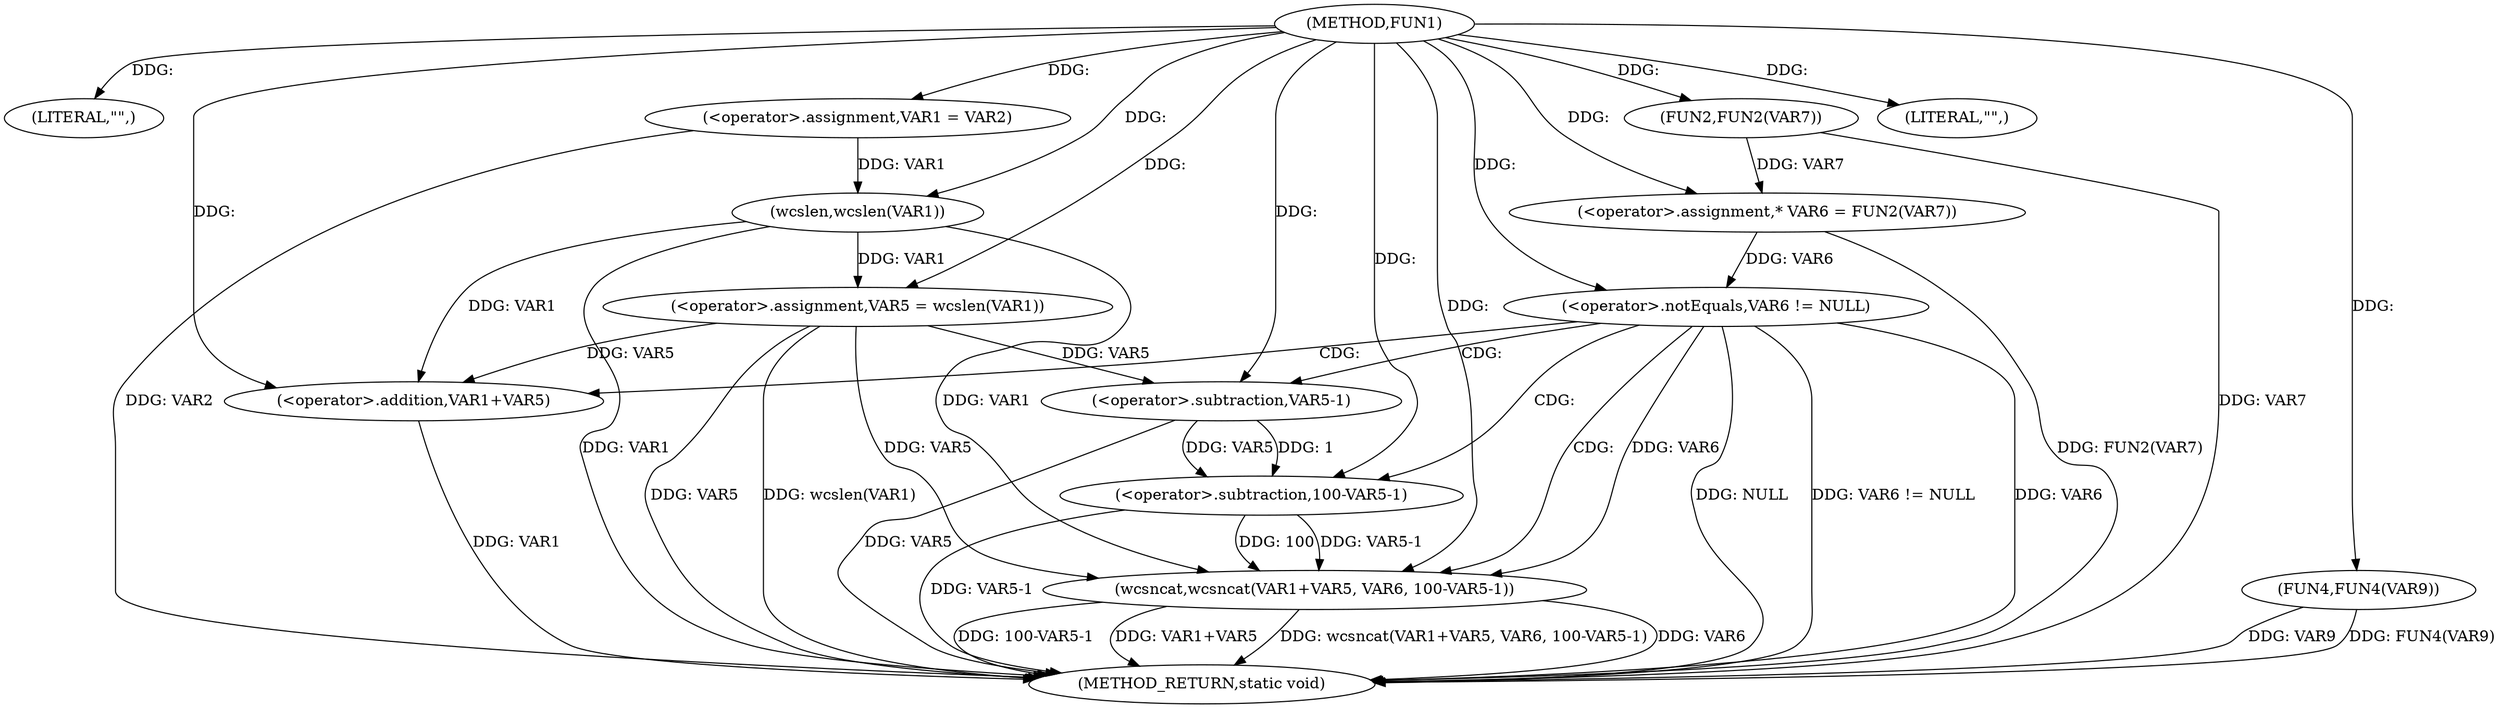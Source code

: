 digraph FUN1 {  
"1000100" [label = "(METHOD,FUN1)" ]
"1000141" [label = "(METHOD_RETURN,static void)" ]
"1000103" [label = "(LITERAL,\"\",)" ]
"1000104" [label = "(<operator>.assignment,VAR1 = VAR2)" ]
"1000111" [label = "(<operator>.assignment,VAR5 = wcslen(VAR1))" ]
"1000113" [label = "(wcslen,wcslen(VAR1))" ]
"1000116" [label = "(<operator>.assignment,* VAR6 = FUN2(VAR7))" ]
"1000118" [label = "(FUN2,FUN2(VAR7))" ]
"1000121" [label = "(<operator>.notEquals,VAR6 != NULL)" ]
"1000125" [label = "(wcsncat,wcsncat(VAR1+VAR5, VAR6, 100-VAR5-1))" ]
"1000126" [label = "(<operator>.addition,VAR1+VAR5)" ]
"1000130" [label = "(<operator>.subtraction,100-VAR5-1)" ]
"1000132" [label = "(<operator>.subtraction,VAR5-1)" ]
"1000138" [label = "(LITERAL,\"\",)" ]
"1000139" [label = "(FUN4,FUN4(VAR9))" ]
  "1000125" -> "1000141"  [ label = "DDG: wcsncat(VAR1+VAR5, VAR6, 100-VAR5-1)"] 
  "1000113" -> "1000141"  [ label = "DDG: VAR1"] 
  "1000139" -> "1000141"  [ label = "DDG: VAR9"] 
  "1000125" -> "1000141"  [ label = "DDG: VAR6"] 
  "1000121" -> "1000141"  [ label = "DDG: VAR6 != NULL"] 
  "1000126" -> "1000141"  [ label = "DDG: VAR1"] 
  "1000116" -> "1000141"  [ label = "DDG: FUN2(VAR7)"] 
  "1000111" -> "1000141"  [ label = "DDG: wcslen(VAR1)"] 
  "1000121" -> "1000141"  [ label = "DDG: VAR6"] 
  "1000118" -> "1000141"  [ label = "DDG: VAR7"] 
  "1000104" -> "1000141"  [ label = "DDG: VAR2"] 
  "1000125" -> "1000141"  [ label = "DDG: 100-VAR5-1"] 
  "1000125" -> "1000141"  [ label = "DDG: VAR1+VAR5"] 
  "1000121" -> "1000141"  [ label = "DDG: NULL"] 
  "1000130" -> "1000141"  [ label = "DDG: VAR5-1"] 
  "1000139" -> "1000141"  [ label = "DDG: FUN4(VAR9)"] 
  "1000132" -> "1000141"  [ label = "DDG: VAR5"] 
  "1000111" -> "1000141"  [ label = "DDG: VAR5"] 
  "1000100" -> "1000103"  [ label = "DDG: "] 
  "1000100" -> "1000104"  [ label = "DDG: "] 
  "1000113" -> "1000111"  [ label = "DDG: VAR1"] 
  "1000100" -> "1000111"  [ label = "DDG: "] 
  "1000104" -> "1000113"  [ label = "DDG: VAR1"] 
  "1000100" -> "1000113"  [ label = "DDG: "] 
  "1000118" -> "1000116"  [ label = "DDG: VAR7"] 
  "1000100" -> "1000116"  [ label = "DDG: "] 
  "1000100" -> "1000118"  [ label = "DDG: "] 
  "1000116" -> "1000121"  [ label = "DDG: VAR6"] 
  "1000100" -> "1000121"  [ label = "DDG: "] 
  "1000113" -> "1000125"  [ label = "DDG: VAR1"] 
  "1000100" -> "1000125"  [ label = "DDG: "] 
  "1000111" -> "1000125"  [ label = "DDG: VAR5"] 
  "1000113" -> "1000126"  [ label = "DDG: VAR1"] 
  "1000100" -> "1000126"  [ label = "DDG: "] 
  "1000111" -> "1000126"  [ label = "DDG: VAR5"] 
  "1000121" -> "1000125"  [ label = "DDG: VAR6"] 
  "1000130" -> "1000125"  [ label = "DDG: 100"] 
  "1000130" -> "1000125"  [ label = "DDG: VAR5-1"] 
  "1000100" -> "1000130"  [ label = "DDG: "] 
  "1000132" -> "1000130"  [ label = "DDG: VAR5"] 
  "1000132" -> "1000130"  [ label = "DDG: 1"] 
  "1000100" -> "1000132"  [ label = "DDG: "] 
  "1000111" -> "1000132"  [ label = "DDG: VAR5"] 
  "1000100" -> "1000138"  [ label = "DDG: "] 
  "1000100" -> "1000139"  [ label = "DDG: "] 
  "1000121" -> "1000132"  [ label = "CDG: "] 
  "1000121" -> "1000125"  [ label = "CDG: "] 
  "1000121" -> "1000130"  [ label = "CDG: "] 
  "1000121" -> "1000126"  [ label = "CDG: "] 
}

